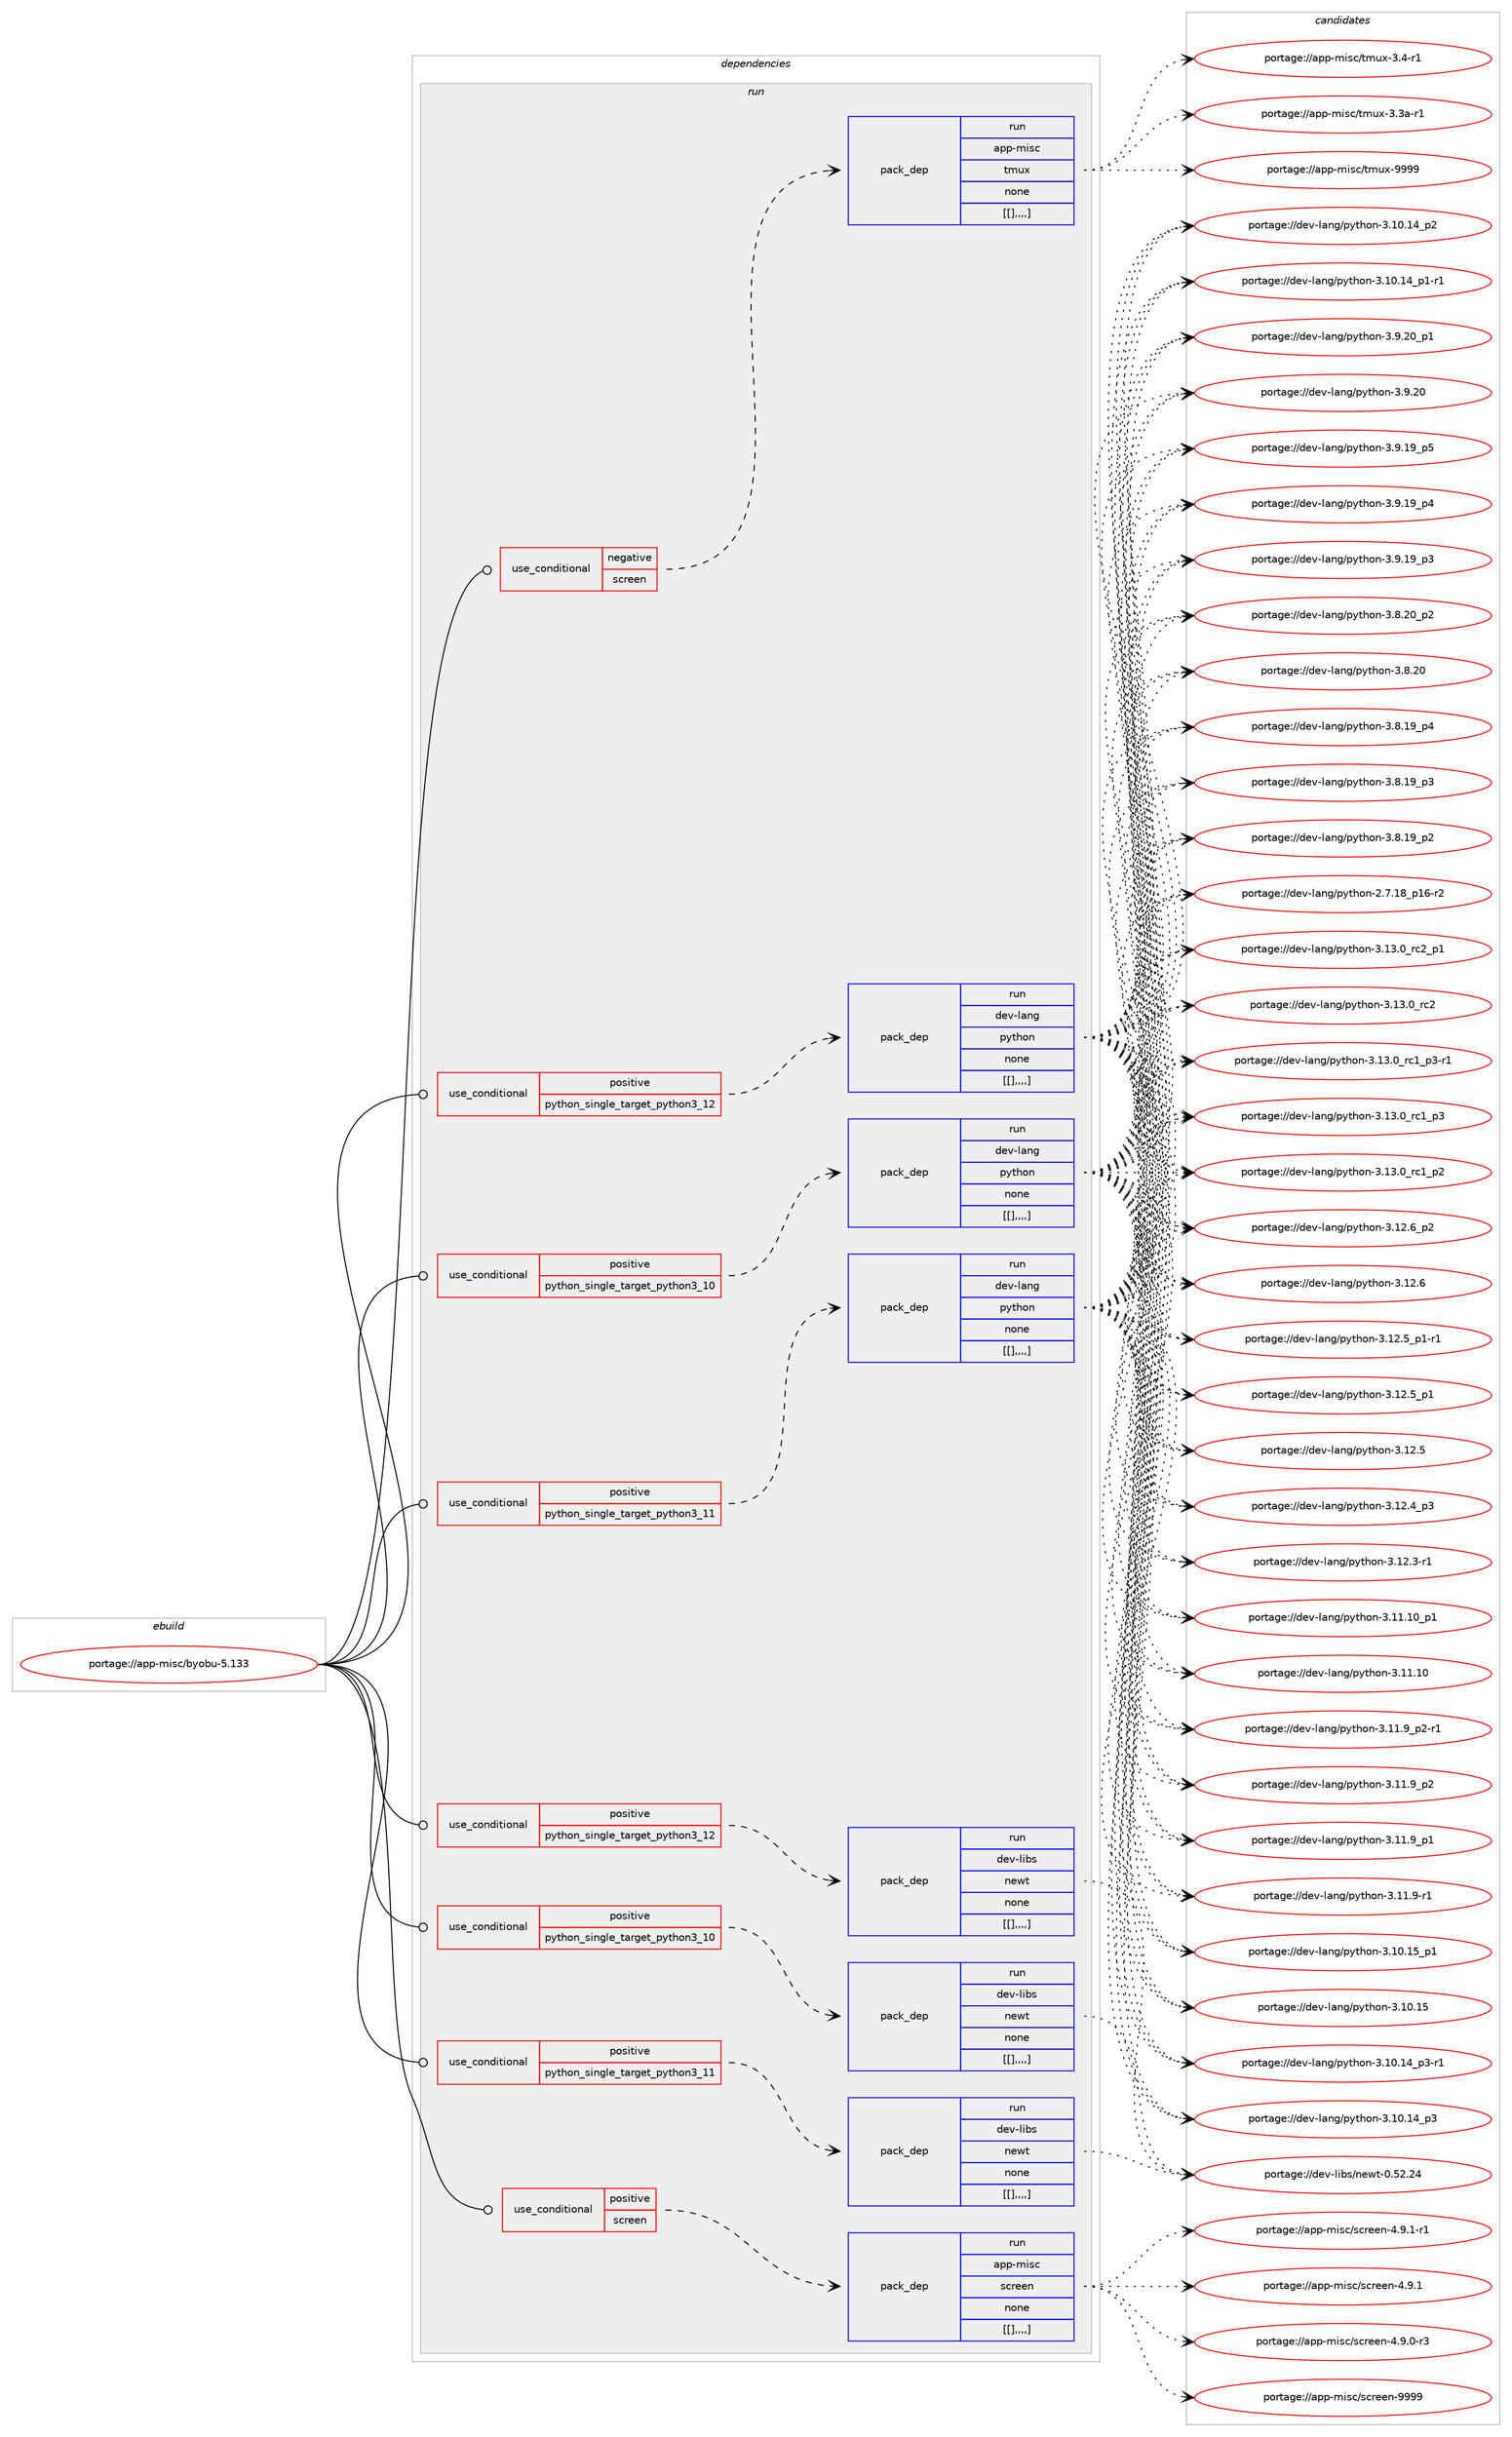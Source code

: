 digraph prolog {

# *************
# Graph options
# *************

newrank=true;
concentrate=true;
compound=true;
graph [rankdir=LR,fontname=Helvetica,fontsize=10,ranksep=1.5];#, ranksep=2.5, nodesep=0.2];
edge  [arrowhead=vee];
node  [fontname=Helvetica,fontsize=10];

# **********
# The ebuild
# **********

subgraph cluster_leftcol {
color=gray;
label=<<i>ebuild</i>>;
id [label="portage://app-misc/byobu-5.133", color=red, width=4, href="../app-misc/byobu-5.133.svg"];
}

# ****************
# The dependencies
# ****************

subgraph cluster_midcol {
color=gray;
label=<<i>dependencies</i>>;
subgraph cluster_compile {
fillcolor="#eeeeee";
style=filled;
label=<<i>compile</i>>;
}
subgraph cluster_compileandrun {
fillcolor="#eeeeee";
style=filled;
label=<<i>compile and run</i>>;
}
subgraph cluster_run {
fillcolor="#eeeeee";
style=filled;
label=<<i>run</i>>;
subgraph cond11961 {
dependency40679 [label=<<TABLE BORDER="0" CELLBORDER="1" CELLSPACING="0" CELLPADDING="4"><TR><TD ROWSPAN="3" CELLPADDING="10">use_conditional</TD></TR><TR><TD>negative</TD></TR><TR><TD>screen</TD></TR></TABLE>>, shape=none, color=red];
subgraph pack28330 {
dependency40680 [label=<<TABLE BORDER="0" CELLBORDER="1" CELLSPACING="0" CELLPADDING="4" WIDTH="220"><TR><TD ROWSPAN="6" CELLPADDING="30">pack_dep</TD></TR><TR><TD WIDTH="110">run</TD></TR><TR><TD>app-misc</TD></TR><TR><TD>tmux</TD></TR><TR><TD>none</TD></TR><TR><TD>[[],,,,]</TD></TR></TABLE>>, shape=none, color=blue];
}
dependency40679:e -> dependency40680:w [weight=20,style="dashed",arrowhead="vee"];
}
id:e -> dependency40679:w [weight=20,style="solid",arrowhead="odot"];
subgraph cond11962 {
dependency40681 [label=<<TABLE BORDER="0" CELLBORDER="1" CELLSPACING="0" CELLPADDING="4"><TR><TD ROWSPAN="3" CELLPADDING="10">use_conditional</TD></TR><TR><TD>positive</TD></TR><TR><TD>python_single_target_python3_10</TD></TR></TABLE>>, shape=none, color=red];
subgraph pack28331 {
dependency40682 [label=<<TABLE BORDER="0" CELLBORDER="1" CELLSPACING="0" CELLPADDING="4" WIDTH="220"><TR><TD ROWSPAN="6" CELLPADDING="30">pack_dep</TD></TR><TR><TD WIDTH="110">run</TD></TR><TR><TD>dev-lang</TD></TR><TR><TD>python</TD></TR><TR><TD>none</TD></TR><TR><TD>[[],,,,]</TD></TR></TABLE>>, shape=none, color=blue];
}
dependency40681:e -> dependency40682:w [weight=20,style="dashed",arrowhead="vee"];
}
id:e -> dependency40681:w [weight=20,style="solid",arrowhead="odot"];
subgraph cond11963 {
dependency40683 [label=<<TABLE BORDER="0" CELLBORDER="1" CELLSPACING="0" CELLPADDING="4"><TR><TD ROWSPAN="3" CELLPADDING="10">use_conditional</TD></TR><TR><TD>positive</TD></TR><TR><TD>python_single_target_python3_10</TD></TR></TABLE>>, shape=none, color=red];
subgraph pack28332 {
dependency40684 [label=<<TABLE BORDER="0" CELLBORDER="1" CELLSPACING="0" CELLPADDING="4" WIDTH="220"><TR><TD ROWSPAN="6" CELLPADDING="30">pack_dep</TD></TR><TR><TD WIDTH="110">run</TD></TR><TR><TD>dev-libs</TD></TR><TR><TD>newt</TD></TR><TR><TD>none</TD></TR><TR><TD>[[],,,,]</TD></TR></TABLE>>, shape=none, color=blue];
}
dependency40683:e -> dependency40684:w [weight=20,style="dashed",arrowhead="vee"];
}
id:e -> dependency40683:w [weight=20,style="solid",arrowhead="odot"];
subgraph cond11964 {
dependency40685 [label=<<TABLE BORDER="0" CELLBORDER="1" CELLSPACING="0" CELLPADDING="4"><TR><TD ROWSPAN="3" CELLPADDING="10">use_conditional</TD></TR><TR><TD>positive</TD></TR><TR><TD>python_single_target_python3_11</TD></TR></TABLE>>, shape=none, color=red];
subgraph pack28333 {
dependency40686 [label=<<TABLE BORDER="0" CELLBORDER="1" CELLSPACING="0" CELLPADDING="4" WIDTH="220"><TR><TD ROWSPAN="6" CELLPADDING="30">pack_dep</TD></TR><TR><TD WIDTH="110">run</TD></TR><TR><TD>dev-lang</TD></TR><TR><TD>python</TD></TR><TR><TD>none</TD></TR><TR><TD>[[],,,,]</TD></TR></TABLE>>, shape=none, color=blue];
}
dependency40685:e -> dependency40686:w [weight=20,style="dashed",arrowhead="vee"];
}
id:e -> dependency40685:w [weight=20,style="solid",arrowhead="odot"];
subgraph cond11965 {
dependency40687 [label=<<TABLE BORDER="0" CELLBORDER="1" CELLSPACING="0" CELLPADDING="4"><TR><TD ROWSPAN="3" CELLPADDING="10">use_conditional</TD></TR><TR><TD>positive</TD></TR><TR><TD>python_single_target_python3_11</TD></TR></TABLE>>, shape=none, color=red];
subgraph pack28334 {
dependency40688 [label=<<TABLE BORDER="0" CELLBORDER="1" CELLSPACING="0" CELLPADDING="4" WIDTH="220"><TR><TD ROWSPAN="6" CELLPADDING="30">pack_dep</TD></TR><TR><TD WIDTH="110">run</TD></TR><TR><TD>dev-libs</TD></TR><TR><TD>newt</TD></TR><TR><TD>none</TD></TR><TR><TD>[[],,,,]</TD></TR></TABLE>>, shape=none, color=blue];
}
dependency40687:e -> dependency40688:w [weight=20,style="dashed",arrowhead="vee"];
}
id:e -> dependency40687:w [weight=20,style="solid",arrowhead="odot"];
subgraph cond11966 {
dependency40689 [label=<<TABLE BORDER="0" CELLBORDER="1" CELLSPACING="0" CELLPADDING="4"><TR><TD ROWSPAN="3" CELLPADDING="10">use_conditional</TD></TR><TR><TD>positive</TD></TR><TR><TD>python_single_target_python3_12</TD></TR></TABLE>>, shape=none, color=red];
subgraph pack28335 {
dependency40690 [label=<<TABLE BORDER="0" CELLBORDER="1" CELLSPACING="0" CELLPADDING="4" WIDTH="220"><TR><TD ROWSPAN="6" CELLPADDING="30">pack_dep</TD></TR><TR><TD WIDTH="110">run</TD></TR><TR><TD>dev-lang</TD></TR><TR><TD>python</TD></TR><TR><TD>none</TD></TR><TR><TD>[[],,,,]</TD></TR></TABLE>>, shape=none, color=blue];
}
dependency40689:e -> dependency40690:w [weight=20,style="dashed",arrowhead="vee"];
}
id:e -> dependency40689:w [weight=20,style="solid",arrowhead="odot"];
subgraph cond11967 {
dependency40691 [label=<<TABLE BORDER="0" CELLBORDER="1" CELLSPACING="0" CELLPADDING="4"><TR><TD ROWSPAN="3" CELLPADDING="10">use_conditional</TD></TR><TR><TD>positive</TD></TR><TR><TD>python_single_target_python3_12</TD></TR></TABLE>>, shape=none, color=red];
subgraph pack28336 {
dependency40692 [label=<<TABLE BORDER="0" CELLBORDER="1" CELLSPACING="0" CELLPADDING="4" WIDTH="220"><TR><TD ROWSPAN="6" CELLPADDING="30">pack_dep</TD></TR><TR><TD WIDTH="110">run</TD></TR><TR><TD>dev-libs</TD></TR><TR><TD>newt</TD></TR><TR><TD>none</TD></TR><TR><TD>[[],,,,]</TD></TR></TABLE>>, shape=none, color=blue];
}
dependency40691:e -> dependency40692:w [weight=20,style="dashed",arrowhead="vee"];
}
id:e -> dependency40691:w [weight=20,style="solid",arrowhead="odot"];
subgraph cond11968 {
dependency40693 [label=<<TABLE BORDER="0" CELLBORDER="1" CELLSPACING="0" CELLPADDING="4"><TR><TD ROWSPAN="3" CELLPADDING="10">use_conditional</TD></TR><TR><TD>positive</TD></TR><TR><TD>screen</TD></TR></TABLE>>, shape=none, color=red];
subgraph pack28337 {
dependency40694 [label=<<TABLE BORDER="0" CELLBORDER="1" CELLSPACING="0" CELLPADDING="4" WIDTH="220"><TR><TD ROWSPAN="6" CELLPADDING="30">pack_dep</TD></TR><TR><TD WIDTH="110">run</TD></TR><TR><TD>app-misc</TD></TR><TR><TD>screen</TD></TR><TR><TD>none</TD></TR><TR><TD>[[],,,,]</TD></TR></TABLE>>, shape=none, color=blue];
}
dependency40693:e -> dependency40694:w [weight=20,style="dashed",arrowhead="vee"];
}
id:e -> dependency40693:w [weight=20,style="solid",arrowhead="odot"];
}
}

# **************
# The candidates
# **************

subgraph cluster_choices {
rank=same;
color=gray;
label=<<i>candidates</i>>;

subgraph choice28330 {
color=black;
nodesep=1;
choice971121124510910511599471161091171204557575757 [label="portage://app-misc/tmux-9999", color=red, width=4,href="../app-misc/tmux-9999.svg"];
choice97112112451091051159947116109117120455146524511449 [label="portage://app-misc/tmux-3.4-r1", color=red, width=4,href="../app-misc/tmux-3.4-r1.svg"];
choice9711211245109105115994711610911712045514651974511449 [label="portage://app-misc/tmux-3.3a-r1", color=red, width=4,href="../app-misc/tmux-3.3a-r1.svg"];
dependency40680:e -> choice971121124510910511599471161091171204557575757:w [style=dotted,weight="100"];
dependency40680:e -> choice97112112451091051159947116109117120455146524511449:w [style=dotted,weight="100"];
dependency40680:e -> choice9711211245109105115994711610911712045514651974511449:w [style=dotted,weight="100"];
}
subgraph choice28331 {
color=black;
nodesep=1;
choice100101118451089711010347112121116104111110455146495146489511499509511249 [label="portage://dev-lang/python-3.13.0_rc2_p1", color=red, width=4,href="../dev-lang/python-3.13.0_rc2_p1.svg"];
choice10010111845108971101034711212111610411111045514649514648951149950 [label="portage://dev-lang/python-3.13.0_rc2", color=red, width=4,href="../dev-lang/python-3.13.0_rc2.svg"];
choice1001011184510897110103471121211161041111104551464951464895114994995112514511449 [label="portage://dev-lang/python-3.13.0_rc1_p3-r1", color=red, width=4,href="../dev-lang/python-3.13.0_rc1_p3-r1.svg"];
choice100101118451089711010347112121116104111110455146495146489511499499511251 [label="portage://dev-lang/python-3.13.0_rc1_p3", color=red, width=4,href="../dev-lang/python-3.13.0_rc1_p3.svg"];
choice100101118451089711010347112121116104111110455146495146489511499499511250 [label="portage://dev-lang/python-3.13.0_rc1_p2", color=red, width=4,href="../dev-lang/python-3.13.0_rc1_p2.svg"];
choice100101118451089711010347112121116104111110455146495046549511250 [label="portage://dev-lang/python-3.12.6_p2", color=red, width=4,href="../dev-lang/python-3.12.6_p2.svg"];
choice10010111845108971101034711212111610411111045514649504654 [label="portage://dev-lang/python-3.12.6", color=red, width=4,href="../dev-lang/python-3.12.6.svg"];
choice1001011184510897110103471121211161041111104551464950465395112494511449 [label="portage://dev-lang/python-3.12.5_p1-r1", color=red, width=4,href="../dev-lang/python-3.12.5_p1-r1.svg"];
choice100101118451089711010347112121116104111110455146495046539511249 [label="portage://dev-lang/python-3.12.5_p1", color=red, width=4,href="../dev-lang/python-3.12.5_p1.svg"];
choice10010111845108971101034711212111610411111045514649504653 [label="portage://dev-lang/python-3.12.5", color=red, width=4,href="../dev-lang/python-3.12.5.svg"];
choice100101118451089711010347112121116104111110455146495046529511251 [label="portage://dev-lang/python-3.12.4_p3", color=red, width=4,href="../dev-lang/python-3.12.4_p3.svg"];
choice100101118451089711010347112121116104111110455146495046514511449 [label="portage://dev-lang/python-3.12.3-r1", color=red, width=4,href="../dev-lang/python-3.12.3-r1.svg"];
choice10010111845108971101034711212111610411111045514649494649489511249 [label="portage://dev-lang/python-3.11.10_p1", color=red, width=4,href="../dev-lang/python-3.11.10_p1.svg"];
choice1001011184510897110103471121211161041111104551464949464948 [label="portage://dev-lang/python-3.11.10", color=red, width=4,href="../dev-lang/python-3.11.10.svg"];
choice1001011184510897110103471121211161041111104551464949465795112504511449 [label="portage://dev-lang/python-3.11.9_p2-r1", color=red, width=4,href="../dev-lang/python-3.11.9_p2-r1.svg"];
choice100101118451089711010347112121116104111110455146494946579511250 [label="portage://dev-lang/python-3.11.9_p2", color=red, width=4,href="../dev-lang/python-3.11.9_p2.svg"];
choice100101118451089711010347112121116104111110455146494946579511249 [label="portage://dev-lang/python-3.11.9_p1", color=red, width=4,href="../dev-lang/python-3.11.9_p1.svg"];
choice100101118451089711010347112121116104111110455146494946574511449 [label="portage://dev-lang/python-3.11.9-r1", color=red, width=4,href="../dev-lang/python-3.11.9-r1.svg"];
choice10010111845108971101034711212111610411111045514649484649539511249 [label="portage://dev-lang/python-3.10.15_p1", color=red, width=4,href="../dev-lang/python-3.10.15_p1.svg"];
choice1001011184510897110103471121211161041111104551464948464953 [label="portage://dev-lang/python-3.10.15", color=red, width=4,href="../dev-lang/python-3.10.15.svg"];
choice100101118451089711010347112121116104111110455146494846495295112514511449 [label="portage://dev-lang/python-3.10.14_p3-r1", color=red, width=4,href="../dev-lang/python-3.10.14_p3-r1.svg"];
choice10010111845108971101034711212111610411111045514649484649529511251 [label="portage://dev-lang/python-3.10.14_p3", color=red, width=4,href="../dev-lang/python-3.10.14_p3.svg"];
choice10010111845108971101034711212111610411111045514649484649529511250 [label="portage://dev-lang/python-3.10.14_p2", color=red, width=4,href="../dev-lang/python-3.10.14_p2.svg"];
choice100101118451089711010347112121116104111110455146494846495295112494511449 [label="portage://dev-lang/python-3.10.14_p1-r1", color=red, width=4,href="../dev-lang/python-3.10.14_p1-r1.svg"];
choice100101118451089711010347112121116104111110455146574650489511249 [label="portage://dev-lang/python-3.9.20_p1", color=red, width=4,href="../dev-lang/python-3.9.20_p1.svg"];
choice10010111845108971101034711212111610411111045514657465048 [label="portage://dev-lang/python-3.9.20", color=red, width=4,href="../dev-lang/python-3.9.20.svg"];
choice100101118451089711010347112121116104111110455146574649579511253 [label="portage://dev-lang/python-3.9.19_p5", color=red, width=4,href="../dev-lang/python-3.9.19_p5.svg"];
choice100101118451089711010347112121116104111110455146574649579511252 [label="portage://dev-lang/python-3.9.19_p4", color=red, width=4,href="../dev-lang/python-3.9.19_p4.svg"];
choice100101118451089711010347112121116104111110455146574649579511251 [label="portage://dev-lang/python-3.9.19_p3", color=red, width=4,href="../dev-lang/python-3.9.19_p3.svg"];
choice100101118451089711010347112121116104111110455146564650489511250 [label="portage://dev-lang/python-3.8.20_p2", color=red, width=4,href="../dev-lang/python-3.8.20_p2.svg"];
choice10010111845108971101034711212111610411111045514656465048 [label="portage://dev-lang/python-3.8.20", color=red, width=4,href="../dev-lang/python-3.8.20.svg"];
choice100101118451089711010347112121116104111110455146564649579511252 [label="portage://dev-lang/python-3.8.19_p4", color=red, width=4,href="../dev-lang/python-3.8.19_p4.svg"];
choice100101118451089711010347112121116104111110455146564649579511251 [label="portage://dev-lang/python-3.8.19_p3", color=red, width=4,href="../dev-lang/python-3.8.19_p3.svg"];
choice100101118451089711010347112121116104111110455146564649579511250 [label="portage://dev-lang/python-3.8.19_p2", color=red, width=4,href="../dev-lang/python-3.8.19_p2.svg"];
choice100101118451089711010347112121116104111110455046554649569511249544511450 [label="portage://dev-lang/python-2.7.18_p16-r2", color=red, width=4,href="../dev-lang/python-2.7.18_p16-r2.svg"];
dependency40682:e -> choice100101118451089711010347112121116104111110455146495146489511499509511249:w [style=dotted,weight="100"];
dependency40682:e -> choice10010111845108971101034711212111610411111045514649514648951149950:w [style=dotted,weight="100"];
dependency40682:e -> choice1001011184510897110103471121211161041111104551464951464895114994995112514511449:w [style=dotted,weight="100"];
dependency40682:e -> choice100101118451089711010347112121116104111110455146495146489511499499511251:w [style=dotted,weight="100"];
dependency40682:e -> choice100101118451089711010347112121116104111110455146495146489511499499511250:w [style=dotted,weight="100"];
dependency40682:e -> choice100101118451089711010347112121116104111110455146495046549511250:w [style=dotted,weight="100"];
dependency40682:e -> choice10010111845108971101034711212111610411111045514649504654:w [style=dotted,weight="100"];
dependency40682:e -> choice1001011184510897110103471121211161041111104551464950465395112494511449:w [style=dotted,weight="100"];
dependency40682:e -> choice100101118451089711010347112121116104111110455146495046539511249:w [style=dotted,weight="100"];
dependency40682:e -> choice10010111845108971101034711212111610411111045514649504653:w [style=dotted,weight="100"];
dependency40682:e -> choice100101118451089711010347112121116104111110455146495046529511251:w [style=dotted,weight="100"];
dependency40682:e -> choice100101118451089711010347112121116104111110455146495046514511449:w [style=dotted,weight="100"];
dependency40682:e -> choice10010111845108971101034711212111610411111045514649494649489511249:w [style=dotted,weight="100"];
dependency40682:e -> choice1001011184510897110103471121211161041111104551464949464948:w [style=dotted,weight="100"];
dependency40682:e -> choice1001011184510897110103471121211161041111104551464949465795112504511449:w [style=dotted,weight="100"];
dependency40682:e -> choice100101118451089711010347112121116104111110455146494946579511250:w [style=dotted,weight="100"];
dependency40682:e -> choice100101118451089711010347112121116104111110455146494946579511249:w [style=dotted,weight="100"];
dependency40682:e -> choice100101118451089711010347112121116104111110455146494946574511449:w [style=dotted,weight="100"];
dependency40682:e -> choice10010111845108971101034711212111610411111045514649484649539511249:w [style=dotted,weight="100"];
dependency40682:e -> choice1001011184510897110103471121211161041111104551464948464953:w [style=dotted,weight="100"];
dependency40682:e -> choice100101118451089711010347112121116104111110455146494846495295112514511449:w [style=dotted,weight="100"];
dependency40682:e -> choice10010111845108971101034711212111610411111045514649484649529511251:w [style=dotted,weight="100"];
dependency40682:e -> choice10010111845108971101034711212111610411111045514649484649529511250:w [style=dotted,weight="100"];
dependency40682:e -> choice100101118451089711010347112121116104111110455146494846495295112494511449:w [style=dotted,weight="100"];
dependency40682:e -> choice100101118451089711010347112121116104111110455146574650489511249:w [style=dotted,weight="100"];
dependency40682:e -> choice10010111845108971101034711212111610411111045514657465048:w [style=dotted,weight="100"];
dependency40682:e -> choice100101118451089711010347112121116104111110455146574649579511253:w [style=dotted,weight="100"];
dependency40682:e -> choice100101118451089711010347112121116104111110455146574649579511252:w [style=dotted,weight="100"];
dependency40682:e -> choice100101118451089711010347112121116104111110455146574649579511251:w [style=dotted,weight="100"];
dependency40682:e -> choice100101118451089711010347112121116104111110455146564650489511250:w [style=dotted,weight="100"];
dependency40682:e -> choice10010111845108971101034711212111610411111045514656465048:w [style=dotted,weight="100"];
dependency40682:e -> choice100101118451089711010347112121116104111110455146564649579511252:w [style=dotted,weight="100"];
dependency40682:e -> choice100101118451089711010347112121116104111110455146564649579511251:w [style=dotted,weight="100"];
dependency40682:e -> choice100101118451089711010347112121116104111110455146564649579511250:w [style=dotted,weight="100"];
dependency40682:e -> choice100101118451089711010347112121116104111110455046554649569511249544511450:w [style=dotted,weight="100"];
}
subgraph choice28332 {
color=black;
nodesep=1;
choice1001011184510810598115471101011191164548465350465052 [label="portage://dev-libs/newt-0.52.24", color=red, width=4,href="../dev-libs/newt-0.52.24.svg"];
dependency40684:e -> choice1001011184510810598115471101011191164548465350465052:w [style=dotted,weight="100"];
}
subgraph choice28333 {
color=black;
nodesep=1;
choice100101118451089711010347112121116104111110455146495146489511499509511249 [label="portage://dev-lang/python-3.13.0_rc2_p1", color=red, width=4,href="../dev-lang/python-3.13.0_rc2_p1.svg"];
choice10010111845108971101034711212111610411111045514649514648951149950 [label="portage://dev-lang/python-3.13.0_rc2", color=red, width=4,href="../dev-lang/python-3.13.0_rc2.svg"];
choice1001011184510897110103471121211161041111104551464951464895114994995112514511449 [label="portage://dev-lang/python-3.13.0_rc1_p3-r1", color=red, width=4,href="../dev-lang/python-3.13.0_rc1_p3-r1.svg"];
choice100101118451089711010347112121116104111110455146495146489511499499511251 [label="portage://dev-lang/python-3.13.0_rc1_p3", color=red, width=4,href="../dev-lang/python-3.13.0_rc1_p3.svg"];
choice100101118451089711010347112121116104111110455146495146489511499499511250 [label="portage://dev-lang/python-3.13.0_rc1_p2", color=red, width=4,href="../dev-lang/python-3.13.0_rc1_p2.svg"];
choice100101118451089711010347112121116104111110455146495046549511250 [label="portage://dev-lang/python-3.12.6_p2", color=red, width=4,href="../dev-lang/python-3.12.6_p2.svg"];
choice10010111845108971101034711212111610411111045514649504654 [label="portage://dev-lang/python-3.12.6", color=red, width=4,href="../dev-lang/python-3.12.6.svg"];
choice1001011184510897110103471121211161041111104551464950465395112494511449 [label="portage://dev-lang/python-3.12.5_p1-r1", color=red, width=4,href="../dev-lang/python-3.12.5_p1-r1.svg"];
choice100101118451089711010347112121116104111110455146495046539511249 [label="portage://dev-lang/python-3.12.5_p1", color=red, width=4,href="../dev-lang/python-3.12.5_p1.svg"];
choice10010111845108971101034711212111610411111045514649504653 [label="portage://dev-lang/python-3.12.5", color=red, width=4,href="../dev-lang/python-3.12.5.svg"];
choice100101118451089711010347112121116104111110455146495046529511251 [label="portage://dev-lang/python-3.12.4_p3", color=red, width=4,href="../dev-lang/python-3.12.4_p3.svg"];
choice100101118451089711010347112121116104111110455146495046514511449 [label="portage://dev-lang/python-3.12.3-r1", color=red, width=4,href="../dev-lang/python-3.12.3-r1.svg"];
choice10010111845108971101034711212111610411111045514649494649489511249 [label="portage://dev-lang/python-3.11.10_p1", color=red, width=4,href="../dev-lang/python-3.11.10_p1.svg"];
choice1001011184510897110103471121211161041111104551464949464948 [label="portage://dev-lang/python-3.11.10", color=red, width=4,href="../dev-lang/python-3.11.10.svg"];
choice1001011184510897110103471121211161041111104551464949465795112504511449 [label="portage://dev-lang/python-3.11.9_p2-r1", color=red, width=4,href="../dev-lang/python-3.11.9_p2-r1.svg"];
choice100101118451089711010347112121116104111110455146494946579511250 [label="portage://dev-lang/python-3.11.9_p2", color=red, width=4,href="../dev-lang/python-3.11.9_p2.svg"];
choice100101118451089711010347112121116104111110455146494946579511249 [label="portage://dev-lang/python-3.11.9_p1", color=red, width=4,href="../dev-lang/python-3.11.9_p1.svg"];
choice100101118451089711010347112121116104111110455146494946574511449 [label="portage://dev-lang/python-3.11.9-r1", color=red, width=4,href="../dev-lang/python-3.11.9-r1.svg"];
choice10010111845108971101034711212111610411111045514649484649539511249 [label="portage://dev-lang/python-3.10.15_p1", color=red, width=4,href="../dev-lang/python-3.10.15_p1.svg"];
choice1001011184510897110103471121211161041111104551464948464953 [label="portage://dev-lang/python-3.10.15", color=red, width=4,href="../dev-lang/python-3.10.15.svg"];
choice100101118451089711010347112121116104111110455146494846495295112514511449 [label="portage://dev-lang/python-3.10.14_p3-r1", color=red, width=4,href="../dev-lang/python-3.10.14_p3-r1.svg"];
choice10010111845108971101034711212111610411111045514649484649529511251 [label="portage://dev-lang/python-3.10.14_p3", color=red, width=4,href="../dev-lang/python-3.10.14_p3.svg"];
choice10010111845108971101034711212111610411111045514649484649529511250 [label="portage://dev-lang/python-3.10.14_p2", color=red, width=4,href="../dev-lang/python-3.10.14_p2.svg"];
choice100101118451089711010347112121116104111110455146494846495295112494511449 [label="portage://dev-lang/python-3.10.14_p1-r1", color=red, width=4,href="../dev-lang/python-3.10.14_p1-r1.svg"];
choice100101118451089711010347112121116104111110455146574650489511249 [label="portage://dev-lang/python-3.9.20_p1", color=red, width=4,href="../dev-lang/python-3.9.20_p1.svg"];
choice10010111845108971101034711212111610411111045514657465048 [label="portage://dev-lang/python-3.9.20", color=red, width=4,href="../dev-lang/python-3.9.20.svg"];
choice100101118451089711010347112121116104111110455146574649579511253 [label="portage://dev-lang/python-3.9.19_p5", color=red, width=4,href="../dev-lang/python-3.9.19_p5.svg"];
choice100101118451089711010347112121116104111110455146574649579511252 [label="portage://dev-lang/python-3.9.19_p4", color=red, width=4,href="../dev-lang/python-3.9.19_p4.svg"];
choice100101118451089711010347112121116104111110455146574649579511251 [label="portage://dev-lang/python-3.9.19_p3", color=red, width=4,href="../dev-lang/python-3.9.19_p3.svg"];
choice100101118451089711010347112121116104111110455146564650489511250 [label="portage://dev-lang/python-3.8.20_p2", color=red, width=4,href="../dev-lang/python-3.8.20_p2.svg"];
choice10010111845108971101034711212111610411111045514656465048 [label="portage://dev-lang/python-3.8.20", color=red, width=4,href="../dev-lang/python-3.8.20.svg"];
choice100101118451089711010347112121116104111110455146564649579511252 [label="portage://dev-lang/python-3.8.19_p4", color=red, width=4,href="../dev-lang/python-3.8.19_p4.svg"];
choice100101118451089711010347112121116104111110455146564649579511251 [label="portage://dev-lang/python-3.8.19_p3", color=red, width=4,href="../dev-lang/python-3.8.19_p3.svg"];
choice100101118451089711010347112121116104111110455146564649579511250 [label="portage://dev-lang/python-3.8.19_p2", color=red, width=4,href="../dev-lang/python-3.8.19_p2.svg"];
choice100101118451089711010347112121116104111110455046554649569511249544511450 [label="portage://dev-lang/python-2.7.18_p16-r2", color=red, width=4,href="../dev-lang/python-2.7.18_p16-r2.svg"];
dependency40686:e -> choice100101118451089711010347112121116104111110455146495146489511499509511249:w [style=dotted,weight="100"];
dependency40686:e -> choice10010111845108971101034711212111610411111045514649514648951149950:w [style=dotted,weight="100"];
dependency40686:e -> choice1001011184510897110103471121211161041111104551464951464895114994995112514511449:w [style=dotted,weight="100"];
dependency40686:e -> choice100101118451089711010347112121116104111110455146495146489511499499511251:w [style=dotted,weight="100"];
dependency40686:e -> choice100101118451089711010347112121116104111110455146495146489511499499511250:w [style=dotted,weight="100"];
dependency40686:e -> choice100101118451089711010347112121116104111110455146495046549511250:w [style=dotted,weight="100"];
dependency40686:e -> choice10010111845108971101034711212111610411111045514649504654:w [style=dotted,weight="100"];
dependency40686:e -> choice1001011184510897110103471121211161041111104551464950465395112494511449:w [style=dotted,weight="100"];
dependency40686:e -> choice100101118451089711010347112121116104111110455146495046539511249:w [style=dotted,weight="100"];
dependency40686:e -> choice10010111845108971101034711212111610411111045514649504653:w [style=dotted,weight="100"];
dependency40686:e -> choice100101118451089711010347112121116104111110455146495046529511251:w [style=dotted,weight="100"];
dependency40686:e -> choice100101118451089711010347112121116104111110455146495046514511449:w [style=dotted,weight="100"];
dependency40686:e -> choice10010111845108971101034711212111610411111045514649494649489511249:w [style=dotted,weight="100"];
dependency40686:e -> choice1001011184510897110103471121211161041111104551464949464948:w [style=dotted,weight="100"];
dependency40686:e -> choice1001011184510897110103471121211161041111104551464949465795112504511449:w [style=dotted,weight="100"];
dependency40686:e -> choice100101118451089711010347112121116104111110455146494946579511250:w [style=dotted,weight="100"];
dependency40686:e -> choice100101118451089711010347112121116104111110455146494946579511249:w [style=dotted,weight="100"];
dependency40686:e -> choice100101118451089711010347112121116104111110455146494946574511449:w [style=dotted,weight="100"];
dependency40686:e -> choice10010111845108971101034711212111610411111045514649484649539511249:w [style=dotted,weight="100"];
dependency40686:e -> choice1001011184510897110103471121211161041111104551464948464953:w [style=dotted,weight="100"];
dependency40686:e -> choice100101118451089711010347112121116104111110455146494846495295112514511449:w [style=dotted,weight="100"];
dependency40686:e -> choice10010111845108971101034711212111610411111045514649484649529511251:w [style=dotted,weight="100"];
dependency40686:e -> choice10010111845108971101034711212111610411111045514649484649529511250:w [style=dotted,weight="100"];
dependency40686:e -> choice100101118451089711010347112121116104111110455146494846495295112494511449:w [style=dotted,weight="100"];
dependency40686:e -> choice100101118451089711010347112121116104111110455146574650489511249:w [style=dotted,weight="100"];
dependency40686:e -> choice10010111845108971101034711212111610411111045514657465048:w [style=dotted,weight="100"];
dependency40686:e -> choice100101118451089711010347112121116104111110455146574649579511253:w [style=dotted,weight="100"];
dependency40686:e -> choice100101118451089711010347112121116104111110455146574649579511252:w [style=dotted,weight="100"];
dependency40686:e -> choice100101118451089711010347112121116104111110455146574649579511251:w [style=dotted,weight="100"];
dependency40686:e -> choice100101118451089711010347112121116104111110455146564650489511250:w [style=dotted,weight="100"];
dependency40686:e -> choice10010111845108971101034711212111610411111045514656465048:w [style=dotted,weight="100"];
dependency40686:e -> choice100101118451089711010347112121116104111110455146564649579511252:w [style=dotted,weight="100"];
dependency40686:e -> choice100101118451089711010347112121116104111110455146564649579511251:w [style=dotted,weight="100"];
dependency40686:e -> choice100101118451089711010347112121116104111110455146564649579511250:w [style=dotted,weight="100"];
dependency40686:e -> choice100101118451089711010347112121116104111110455046554649569511249544511450:w [style=dotted,weight="100"];
}
subgraph choice28334 {
color=black;
nodesep=1;
choice1001011184510810598115471101011191164548465350465052 [label="portage://dev-libs/newt-0.52.24", color=red, width=4,href="../dev-libs/newt-0.52.24.svg"];
dependency40688:e -> choice1001011184510810598115471101011191164548465350465052:w [style=dotted,weight="100"];
}
subgraph choice28335 {
color=black;
nodesep=1;
choice100101118451089711010347112121116104111110455146495146489511499509511249 [label="portage://dev-lang/python-3.13.0_rc2_p1", color=red, width=4,href="../dev-lang/python-3.13.0_rc2_p1.svg"];
choice10010111845108971101034711212111610411111045514649514648951149950 [label="portage://dev-lang/python-3.13.0_rc2", color=red, width=4,href="../dev-lang/python-3.13.0_rc2.svg"];
choice1001011184510897110103471121211161041111104551464951464895114994995112514511449 [label="portage://dev-lang/python-3.13.0_rc1_p3-r1", color=red, width=4,href="../dev-lang/python-3.13.0_rc1_p3-r1.svg"];
choice100101118451089711010347112121116104111110455146495146489511499499511251 [label="portage://dev-lang/python-3.13.0_rc1_p3", color=red, width=4,href="../dev-lang/python-3.13.0_rc1_p3.svg"];
choice100101118451089711010347112121116104111110455146495146489511499499511250 [label="portage://dev-lang/python-3.13.0_rc1_p2", color=red, width=4,href="../dev-lang/python-3.13.0_rc1_p2.svg"];
choice100101118451089711010347112121116104111110455146495046549511250 [label="portage://dev-lang/python-3.12.6_p2", color=red, width=4,href="../dev-lang/python-3.12.6_p2.svg"];
choice10010111845108971101034711212111610411111045514649504654 [label="portage://dev-lang/python-3.12.6", color=red, width=4,href="../dev-lang/python-3.12.6.svg"];
choice1001011184510897110103471121211161041111104551464950465395112494511449 [label="portage://dev-lang/python-3.12.5_p1-r1", color=red, width=4,href="../dev-lang/python-3.12.5_p1-r1.svg"];
choice100101118451089711010347112121116104111110455146495046539511249 [label="portage://dev-lang/python-3.12.5_p1", color=red, width=4,href="../dev-lang/python-3.12.5_p1.svg"];
choice10010111845108971101034711212111610411111045514649504653 [label="portage://dev-lang/python-3.12.5", color=red, width=4,href="../dev-lang/python-3.12.5.svg"];
choice100101118451089711010347112121116104111110455146495046529511251 [label="portage://dev-lang/python-3.12.4_p3", color=red, width=4,href="../dev-lang/python-3.12.4_p3.svg"];
choice100101118451089711010347112121116104111110455146495046514511449 [label="portage://dev-lang/python-3.12.3-r1", color=red, width=4,href="../dev-lang/python-3.12.3-r1.svg"];
choice10010111845108971101034711212111610411111045514649494649489511249 [label="portage://dev-lang/python-3.11.10_p1", color=red, width=4,href="../dev-lang/python-3.11.10_p1.svg"];
choice1001011184510897110103471121211161041111104551464949464948 [label="portage://dev-lang/python-3.11.10", color=red, width=4,href="../dev-lang/python-3.11.10.svg"];
choice1001011184510897110103471121211161041111104551464949465795112504511449 [label="portage://dev-lang/python-3.11.9_p2-r1", color=red, width=4,href="../dev-lang/python-3.11.9_p2-r1.svg"];
choice100101118451089711010347112121116104111110455146494946579511250 [label="portage://dev-lang/python-3.11.9_p2", color=red, width=4,href="../dev-lang/python-3.11.9_p2.svg"];
choice100101118451089711010347112121116104111110455146494946579511249 [label="portage://dev-lang/python-3.11.9_p1", color=red, width=4,href="../dev-lang/python-3.11.9_p1.svg"];
choice100101118451089711010347112121116104111110455146494946574511449 [label="portage://dev-lang/python-3.11.9-r1", color=red, width=4,href="../dev-lang/python-3.11.9-r1.svg"];
choice10010111845108971101034711212111610411111045514649484649539511249 [label="portage://dev-lang/python-3.10.15_p1", color=red, width=4,href="../dev-lang/python-3.10.15_p1.svg"];
choice1001011184510897110103471121211161041111104551464948464953 [label="portage://dev-lang/python-3.10.15", color=red, width=4,href="../dev-lang/python-3.10.15.svg"];
choice100101118451089711010347112121116104111110455146494846495295112514511449 [label="portage://dev-lang/python-3.10.14_p3-r1", color=red, width=4,href="../dev-lang/python-3.10.14_p3-r1.svg"];
choice10010111845108971101034711212111610411111045514649484649529511251 [label="portage://dev-lang/python-3.10.14_p3", color=red, width=4,href="../dev-lang/python-3.10.14_p3.svg"];
choice10010111845108971101034711212111610411111045514649484649529511250 [label="portage://dev-lang/python-3.10.14_p2", color=red, width=4,href="../dev-lang/python-3.10.14_p2.svg"];
choice100101118451089711010347112121116104111110455146494846495295112494511449 [label="portage://dev-lang/python-3.10.14_p1-r1", color=red, width=4,href="../dev-lang/python-3.10.14_p1-r1.svg"];
choice100101118451089711010347112121116104111110455146574650489511249 [label="portage://dev-lang/python-3.9.20_p1", color=red, width=4,href="../dev-lang/python-3.9.20_p1.svg"];
choice10010111845108971101034711212111610411111045514657465048 [label="portage://dev-lang/python-3.9.20", color=red, width=4,href="../dev-lang/python-3.9.20.svg"];
choice100101118451089711010347112121116104111110455146574649579511253 [label="portage://dev-lang/python-3.9.19_p5", color=red, width=4,href="../dev-lang/python-3.9.19_p5.svg"];
choice100101118451089711010347112121116104111110455146574649579511252 [label="portage://dev-lang/python-3.9.19_p4", color=red, width=4,href="../dev-lang/python-3.9.19_p4.svg"];
choice100101118451089711010347112121116104111110455146574649579511251 [label="portage://dev-lang/python-3.9.19_p3", color=red, width=4,href="../dev-lang/python-3.9.19_p3.svg"];
choice100101118451089711010347112121116104111110455146564650489511250 [label="portage://dev-lang/python-3.8.20_p2", color=red, width=4,href="../dev-lang/python-3.8.20_p2.svg"];
choice10010111845108971101034711212111610411111045514656465048 [label="portage://dev-lang/python-3.8.20", color=red, width=4,href="../dev-lang/python-3.8.20.svg"];
choice100101118451089711010347112121116104111110455146564649579511252 [label="portage://dev-lang/python-3.8.19_p4", color=red, width=4,href="../dev-lang/python-3.8.19_p4.svg"];
choice100101118451089711010347112121116104111110455146564649579511251 [label="portage://dev-lang/python-3.8.19_p3", color=red, width=4,href="../dev-lang/python-3.8.19_p3.svg"];
choice100101118451089711010347112121116104111110455146564649579511250 [label="portage://dev-lang/python-3.8.19_p2", color=red, width=4,href="../dev-lang/python-3.8.19_p2.svg"];
choice100101118451089711010347112121116104111110455046554649569511249544511450 [label="portage://dev-lang/python-2.7.18_p16-r2", color=red, width=4,href="../dev-lang/python-2.7.18_p16-r2.svg"];
dependency40690:e -> choice100101118451089711010347112121116104111110455146495146489511499509511249:w [style=dotted,weight="100"];
dependency40690:e -> choice10010111845108971101034711212111610411111045514649514648951149950:w [style=dotted,weight="100"];
dependency40690:e -> choice1001011184510897110103471121211161041111104551464951464895114994995112514511449:w [style=dotted,weight="100"];
dependency40690:e -> choice100101118451089711010347112121116104111110455146495146489511499499511251:w [style=dotted,weight="100"];
dependency40690:e -> choice100101118451089711010347112121116104111110455146495146489511499499511250:w [style=dotted,weight="100"];
dependency40690:e -> choice100101118451089711010347112121116104111110455146495046549511250:w [style=dotted,weight="100"];
dependency40690:e -> choice10010111845108971101034711212111610411111045514649504654:w [style=dotted,weight="100"];
dependency40690:e -> choice1001011184510897110103471121211161041111104551464950465395112494511449:w [style=dotted,weight="100"];
dependency40690:e -> choice100101118451089711010347112121116104111110455146495046539511249:w [style=dotted,weight="100"];
dependency40690:e -> choice10010111845108971101034711212111610411111045514649504653:w [style=dotted,weight="100"];
dependency40690:e -> choice100101118451089711010347112121116104111110455146495046529511251:w [style=dotted,weight="100"];
dependency40690:e -> choice100101118451089711010347112121116104111110455146495046514511449:w [style=dotted,weight="100"];
dependency40690:e -> choice10010111845108971101034711212111610411111045514649494649489511249:w [style=dotted,weight="100"];
dependency40690:e -> choice1001011184510897110103471121211161041111104551464949464948:w [style=dotted,weight="100"];
dependency40690:e -> choice1001011184510897110103471121211161041111104551464949465795112504511449:w [style=dotted,weight="100"];
dependency40690:e -> choice100101118451089711010347112121116104111110455146494946579511250:w [style=dotted,weight="100"];
dependency40690:e -> choice100101118451089711010347112121116104111110455146494946579511249:w [style=dotted,weight="100"];
dependency40690:e -> choice100101118451089711010347112121116104111110455146494946574511449:w [style=dotted,weight="100"];
dependency40690:e -> choice10010111845108971101034711212111610411111045514649484649539511249:w [style=dotted,weight="100"];
dependency40690:e -> choice1001011184510897110103471121211161041111104551464948464953:w [style=dotted,weight="100"];
dependency40690:e -> choice100101118451089711010347112121116104111110455146494846495295112514511449:w [style=dotted,weight="100"];
dependency40690:e -> choice10010111845108971101034711212111610411111045514649484649529511251:w [style=dotted,weight="100"];
dependency40690:e -> choice10010111845108971101034711212111610411111045514649484649529511250:w [style=dotted,weight="100"];
dependency40690:e -> choice100101118451089711010347112121116104111110455146494846495295112494511449:w [style=dotted,weight="100"];
dependency40690:e -> choice100101118451089711010347112121116104111110455146574650489511249:w [style=dotted,weight="100"];
dependency40690:e -> choice10010111845108971101034711212111610411111045514657465048:w [style=dotted,weight="100"];
dependency40690:e -> choice100101118451089711010347112121116104111110455146574649579511253:w [style=dotted,weight="100"];
dependency40690:e -> choice100101118451089711010347112121116104111110455146574649579511252:w [style=dotted,weight="100"];
dependency40690:e -> choice100101118451089711010347112121116104111110455146574649579511251:w [style=dotted,weight="100"];
dependency40690:e -> choice100101118451089711010347112121116104111110455146564650489511250:w [style=dotted,weight="100"];
dependency40690:e -> choice10010111845108971101034711212111610411111045514656465048:w [style=dotted,weight="100"];
dependency40690:e -> choice100101118451089711010347112121116104111110455146564649579511252:w [style=dotted,weight="100"];
dependency40690:e -> choice100101118451089711010347112121116104111110455146564649579511251:w [style=dotted,weight="100"];
dependency40690:e -> choice100101118451089711010347112121116104111110455146564649579511250:w [style=dotted,weight="100"];
dependency40690:e -> choice100101118451089711010347112121116104111110455046554649569511249544511450:w [style=dotted,weight="100"];
}
subgraph choice28336 {
color=black;
nodesep=1;
choice1001011184510810598115471101011191164548465350465052 [label="portage://dev-libs/newt-0.52.24", color=red, width=4,href="../dev-libs/newt-0.52.24.svg"];
dependency40692:e -> choice1001011184510810598115471101011191164548465350465052:w [style=dotted,weight="100"];
}
subgraph choice28337 {
color=black;
nodesep=1;
choice97112112451091051159947115991141011011104557575757 [label="portage://app-misc/screen-9999", color=red, width=4,href="../app-misc/screen-9999.svg"];
choice97112112451091051159947115991141011011104552465746494511449 [label="portage://app-misc/screen-4.9.1-r1", color=red, width=4,href="../app-misc/screen-4.9.1-r1.svg"];
choice9711211245109105115994711599114101101110455246574649 [label="portage://app-misc/screen-4.9.1", color=red, width=4,href="../app-misc/screen-4.9.1.svg"];
choice97112112451091051159947115991141011011104552465746484511451 [label="portage://app-misc/screen-4.9.0-r3", color=red, width=4,href="../app-misc/screen-4.9.0-r3.svg"];
dependency40694:e -> choice97112112451091051159947115991141011011104557575757:w [style=dotted,weight="100"];
dependency40694:e -> choice97112112451091051159947115991141011011104552465746494511449:w [style=dotted,weight="100"];
dependency40694:e -> choice9711211245109105115994711599114101101110455246574649:w [style=dotted,weight="100"];
dependency40694:e -> choice97112112451091051159947115991141011011104552465746484511451:w [style=dotted,weight="100"];
}
}

}

